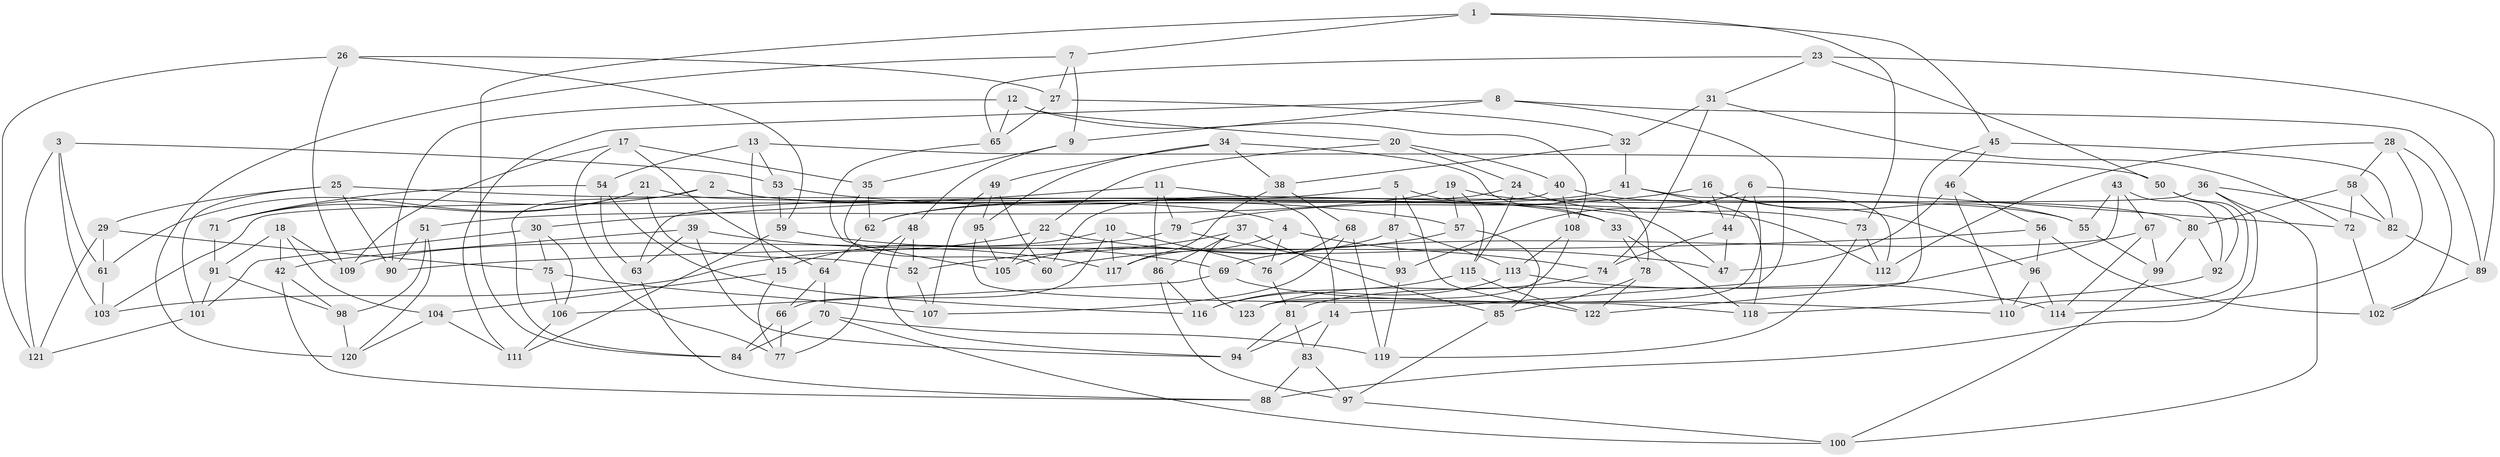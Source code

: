 // coarse degree distribution, {4: 0.5632183908045977, 6: 0.25287356321839083, 3: 0.05747126436781609, 5: 0.12643678160919541}
// Generated by graph-tools (version 1.1) at 2025/38/03/04/25 23:38:05]
// undirected, 123 vertices, 246 edges
graph export_dot {
  node [color=gray90,style=filled];
  1;
  2;
  3;
  4;
  5;
  6;
  7;
  8;
  9;
  10;
  11;
  12;
  13;
  14;
  15;
  16;
  17;
  18;
  19;
  20;
  21;
  22;
  23;
  24;
  25;
  26;
  27;
  28;
  29;
  30;
  31;
  32;
  33;
  34;
  35;
  36;
  37;
  38;
  39;
  40;
  41;
  42;
  43;
  44;
  45;
  46;
  47;
  48;
  49;
  50;
  51;
  52;
  53;
  54;
  55;
  56;
  57;
  58;
  59;
  60;
  61;
  62;
  63;
  64;
  65;
  66;
  67;
  68;
  69;
  70;
  71;
  72;
  73;
  74;
  75;
  76;
  77;
  78;
  79;
  80;
  81;
  82;
  83;
  84;
  85;
  86;
  87;
  88;
  89;
  90;
  91;
  92;
  93;
  94;
  95;
  96;
  97;
  98;
  99;
  100;
  101;
  102;
  103;
  104;
  105;
  106;
  107;
  108;
  109;
  110;
  111;
  112;
  113;
  114;
  115;
  116;
  117;
  118;
  119;
  120;
  121;
  122;
  123;
  1 -- 73;
  1 -- 7;
  1 -- 45;
  1 -- 84;
  2 -- 33;
  2 -- 4;
  2 -- 84;
  2 -- 71;
  3 -- 103;
  3 -- 53;
  3 -- 121;
  3 -- 61;
  4 -- 76;
  4 -- 74;
  4 -- 117;
  5 -- 62;
  5 -- 33;
  5 -- 87;
  5 -- 122;
  6 -- 93;
  6 -- 44;
  6 -- 123;
  6 -- 72;
  7 -- 120;
  7 -- 9;
  7 -- 27;
  8 -- 111;
  8 -- 14;
  8 -- 89;
  8 -- 9;
  9 -- 35;
  9 -- 48;
  10 -- 66;
  10 -- 117;
  10 -- 15;
  10 -- 76;
  11 -- 14;
  11 -- 86;
  11 -- 79;
  11 -- 30;
  12 -- 108;
  12 -- 90;
  12 -- 65;
  12 -- 20;
  13 -- 50;
  13 -- 15;
  13 -- 54;
  13 -- 53;
  14 -- 83;
  14 -- 94;
  15 -- 104;
  15 -- 77;
  16 -- 55;
  16 -- 44;
  16 -- 79;
  16 -- 96;
  17 -- 64;
  17 -- 35;
  17 -- 77;
  17 -- 109;
  18 -- 109;
  18 -- 91;
  18 -- 104;
  18 -- 42;
  19 -- 57;
  19 -- 51;
  19 -- 115;
  19 -- 55;
  20 -- 24;
  20 -- 22;
  20 -- 40;
  21 -- 52;
  21 -- 71;
  21 -- 61;
  21 -- 47;
  22 -- 103;
  22 -- 105;
  22 -- 47;
  23 -- 50;
  23 -- 65;
  23 -- 31;
  23 -- 89;
  24 -- 60;
  24 -- 115;
  24 -- 73;
  25 -- 90;
  25 -- 29;
  25 -- 112;
  25 -- 101;
  26 -- 27;
  26 -- 121;
  26 -- 59;
  26 -- 109;
  27 -- 65;
  27 -- 32;
  28 -- 102;
  28 -- 112;
  28 -- 58;
  28 -- 114;
  29 -- 121;
  29 -- 75;
  29 -- 61;
  30 -- 75;
  30 -- 101;
  30 -- 106;
  31 -- 74;
  31 -- 32;
  31 -- 72;
  32 -- 41;
  32 -- 38;
  33 -- 78;
  33 -- 118;
  34 -- 78;
  34 -- 38;
  34 -- 95;
  34 -- 49;
  35 -- 60;
  35 -- 62;
  36 -- 100;
  36 -- 63;
  36 -- 82;
  36 -- 88;
  37 -- 85;
  37 -- 123;
  37 -- 86;
  37 -- 52;
  38 -- 117;
  38 -- 68;
  39 -- 63;
  39 -- 94;
  39 -- 117;
  39 -- 42;
  40 -- 108;
  40 -- 80;
  40 -- 103;
  41 -- 118;
  41 -- 62;
  41 -- 112;
  42 -- 98;
  42 -- 88;
  43 -- 55;
  43 -- 92;
  43 -- 81;
  43 -- 67;
  44 -- 74;
  44 -- 47;
  45 -- 46;
  45 -- 82;
  45 -- 122;
  46 -- 47;
  46 -- 56;
  46 -- 110;
  48 -- 94;
  48 -- 52;
  48 -- 77;
  49 -- 60;
  49 -- 95;
  49 -- 107;
  50 -- 92;
  50 -- 110;
  51 -- 90;
  51 -- 120;
  51 -- 98;
  52 -- 107;
  53 -- 59;
  53 -- 57;
  54 -- 116;
  54 -- 63;
  54 -- 71;
  55 -- 99;
  56 -- 90;
  56 -- 102;
  56 -- 96;
  57 -- 85;
  57 -- 60;
  58 -- 82;
  58 -- 72;
  58 -- 80;
  59 -- 111;
  59 -- 69;
  61 -- 103;
  62 -- 64;
  63 -- 88;
  64 -- 66;
  64 -- 70;
  65 -- 105;
  66 -- 84;
  66 -- 77;
  67 -- 69;
  67 -- 99;
  67 -- 114;
  68 -- 119;
  68 -- 107;
  68 -- 76;
  69 -- 110;
  69 -- 106;
  70 -- 84;
  70 -- 100;
  70 -- 119;
  71 -- 91;
  72 -- 102;
  73 -- 119;
  73 -- 112;
  74 -- 123;
  75 -- 107;
  75 -- 106;
  76 -- 81;
  78 -- 122;
  78 -- 85;
  79 -- 109;
  79 -- 93;
  80 -- 99;
  80 -- 92;
  81 -- 94;
  81 -- 83;
  82 -- 89;
  83 -- 97;
  83 -- 88;
  85 -- 97;
  86 -- 116;
  86 -- 97;
  87 -- 113;
  87 -- 93;
  87 -- 105;
  89 -- 102;
  91 -- 98;
  91 -- 101;
  92 -- 118;
  93 -- 119;
  95 -- 105;
  95 -- 118;
  96 -- 114;
  96 -- 110;
  97 -- 100;
  98 -- 120;
  99 -- 100;
  101 -- 121;
  104 -- 120;
  104 -- 111;
  106 -- 111;
  108 -- 113;
  108 -- 123;
  113 -- 116;
  113 -- 114;
  115 -- 122;
  115 -- 116;
}
